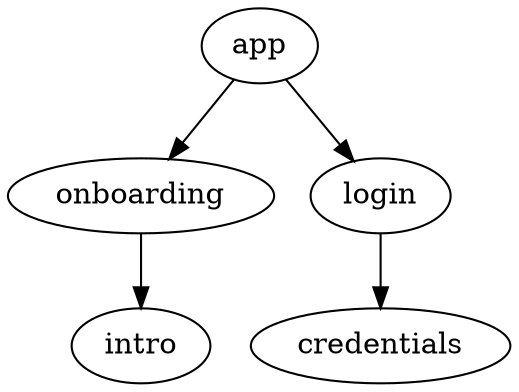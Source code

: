 digraph NavService07 {
  package = "ru.kode.way.nav07"

  app [type = flow]
  onboarding [type = flow, resultType = "kotlin.Int"]
  login [type = flow]

  app -> onboarding -> intro
  app -> login -> credentials
}
